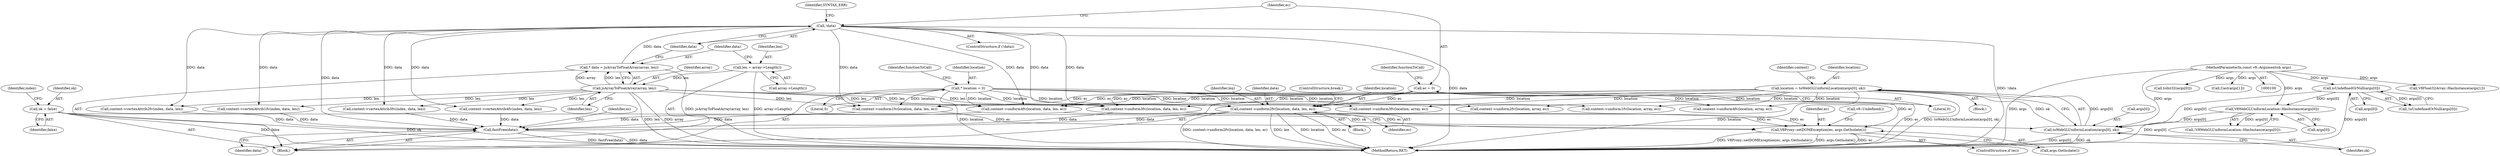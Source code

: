digraph "0_Chrome_e9372a1bfd3588a80fcf49aa07321f0971dd6091_64@pointer" {
"1000290" [label="(Call,context->uniform2fv(location, data, len, ec))"];
"1000121" [label="(Call,* location = 0)"];
"1000155" [label="(Call,location = toWebGLUniformLocation(args[0], ok))"];
"1000157" [label="(Call,toWebGLUniformLocation(args[0], ok))"];
"1000147" [label="(Call,V8WebGLUniformLocation::HasInstance(args[0]))"];
"1000142" [label="(Call,isUndefinedOrNull(args[0]))"];
"1000101" [label="(MethodParameterIn,const v8::Arguments& args)"];
"1000112" [label="(Call,ok = false)"];
"1000267" [label="(Call,!data)"];
"1000261" [label="(Call,* data = jsArrayToFloatArray(array, len))"];
"1000263" [label="(Call,jsArrayToFloatArray(array, len))"];
"1000257" [label="(Call,len = array->Length())"];
"1000276" [label="(Call,ec = 0)"];
"1000337" [label="(Call,fastFree(data))"];
"1000341" [label="(Call,V8Proxy::setDOMException(ec, args.GetIsolate()))"];
"1000337" [label="(Call,fastFree(data))"];
"1000281" [label="(Block,)"];
"1000157" [label="(Call,toWebGLUniformLocation(args[0], ok))"];
"1000259" [label="(Call,array->Length())"];
"1000101" [label="(MethodParameterIn,const v8::Arguments& args)"];
"1000141" [label="(Call,!isUndefinedOrNull(args[0]))"];
"1000294" [label="(Identifier,ec)"];
"1000142" [label="(Call,isUndefinedOrNull(args[0]))"];
"1000283" [label="(Call,context->uniform1fv(location, data, len, ec))"];
"1000117" [label="(Identifier,index)"];
"1000268" [label="(Identifier,data)"];
"1000323" [label="(Call,context->vertexAttrib3fv(index, data, len))"];
"1000103" [label="(Block,)"];
"1000156" [label="(Identifier,location)"];
"1000168" [label="(Call,V8Float32Array::HasInstance(args[1]))"];
"1000123" [label="(Literal,0)"];
"1000265" [label="(Identifier,len)"];
"1000155" [label="(Call,location = toWebGLUniformLocation(args[0], ok))"];
"1000261" [label="(Call,* data = jsArrayToFloatArray(array, len))"];
"1000267" [label="(Call,!data)"];
"1000161" [label="(Identifier,ok)"];
"1000346" [label="(MethodReturn,RET)"];
"1000129" [label="(Call,toInt32(args[0]))"];
"1000266" [label="(ControlStructure,if (!data))"];
"1000258" [label="(Identifier,len)"];
"1000113" [label="(Identifier,ok)"];
"1000317" [label="(Call,context->vertexAttrib2fv(index, data, len))"];
"1000164" [label="(Identifier,context)"];
"1000257" [label="(Call,len = array->Length())"];
"1000147" [label="(Call,V8WebGLUniformLocation::HasInstance(args[0]))"];
"1000311" [label="(Call,context->vertexAttrib1fv(index, data, len))"];
"1000112" [label="(Call,ok = false)"];
"1000280" [label="(Identifier,functionToCall)"];
"1000290" [label="(Call,context->uniform2fv(location, data, len, ec))"];
"1000252" [label="(Call,Cast(args[1]))"];
"1000297" [label="(Call,context->uniform3fv(location, data, len, ec))"];
"1000202" [label="(Call,context->uniform3fv(location, array, ec))"];
"1000134" [label="(Block,)"];
"1000262" [label="(Identifier,data)"];
"1000340" [label="(Identifier,ec)"];
"1000339" [label="(ControlStructure,if (ec))"];
"1000342" [label="(Identifier,ec)"];
"1000276" [label="(Call,ec = 0)"];
"1000122" [label="(Identifier,location)"];
"1000271" [label="(Identifier,SYNTAX_ERR)"];
"1000292" [label="(Identifier,data)"];
"1000126" [label="(Identifier,functionToCall)"];
"1000196" [label="(Call,context->uniform2fv(location, array, ec))"];
"1000345" [label="(Call,v8::Undefined())"];
"1000341" [label="(Call,V8Proxy::setDOMException(ec, args.GetIsolate()))"];
"1000263" [label="(Call,jsArrayToFloatArray(array, len))"];
"1000304" [label="(Call,context->uniform4fv(location, data, len, ec))"];
"1000158" [label="(Call,args[0])"];
"1000329" [label="(Call,context->vertexAttrib4fv(index, data, len))"];
"1000295" [label="(ControlStructure,break;)"];
"1000148" [label="(Call,args[0])"];
"1000114" [label="(Identifier,false)"];
"1000146" [label="(Call,!V8WebGLUniformLocation::HasInstance(args[0]))"];
"1000264" [label="(Identifier,array)"];
"1000278" [label="(Literal,0)"];
"1000277" [label="(Identifier,ec)"];
"1000143" [label="(Call,args[0])"];
"1000338" [label="(Identifier,data)"];
"1000343" [label="(Call,args.GetIsolate())"];
"1000121" [label="(Call,* location = 0)"];
"1000208" [label="(Call,context->uniform4fv(location, array, ec))"];
"1000291" [label="(Identifier,location)"];
"1000190" [label="(Call,context->uniform1fv(location, array, ec))"];
"1000293" [label="(Identifier,len)"];
"1000290" -> "1000281"  [label="AST: "];
"1000290" -> "1000294"  [label="CFG: "];
"1000291" -> "1000290"  [label="AST: "];
"1000292" -> "1000290"  [label="AST: "];
"1000293" -> "1000290"  [label="AST: "];
"1000294" -> "1000290"  [label="AST: "];
"1000295" -> "1000290"  [label="CFG: "];
"1000290" -> "1000346"  [label="DDG: location"];
"1000290" -> "1000346"  [label="DDG: ec"];
"1000290" -> "1000346"  [label="DDG: context->uniform2fv(location, data, len, ec)"];
"1000290" -> "1000346"  [label="DDG: len"];
"1000121" -> "1000290"  [label="DDG: location"];
"1000155" -> "1000290"  [label="DDG: location"];
"1000267" -> "1000290"  [label="DDG: data"];
"1000263" -> "1000290"  [label="DDG: len"];
"1000276" -> "1000290"  [label="DDG: ec"];
"1000290" -> "1000337"  [label="DDG: data"];
"1000290" -> "1000341"  [label="DDG: ec"];
"1000121" -> "1000103"  [label="AST: "];
"1000121" -> "1000123"  [label="CFG: "];
"1000122" -> "1000121"  [label="AST: "];
"1000123" -> "1000121"  [label="AST: "];
"1000126" -> "1000121"  [label="CFG: "];
"1000121" -> "1000346"  [label="DDG: location"];
"1000121" -> "1000190"  [label="DDG: location"];
"1000121" -> "1000196"  [label="DDG: location"];
"1000121" -> "1000202"  [label="DDG: location"];
"1000121" -> "1000208"  [label="DDG: location"];
"1000121" -> "1000283"  [label="DDG: location"];
"1000121" -> "1000297"  [label="DDG: location"];
"1000121" -> "1000304"  [label="DDG: location"];
"1000155" -> "1000134"  [label="AST: "];
"1000155" -> "1000157"  [label="CFG: "];
"1000156" -> "1000155"  [label="AST: "];
"1000157" -> "1000155"  [label="AST: "];
"1000164" -> "1000155"  [label="CFG: "];
"1000155" -> "1000346"  [label="DDG: toWebGLUniformLocation(args[0], ok)"];
"1000155" -> "1000346"  [label="DDG: location"];
"1000157" -> "1000155"  [label="DDG: args[0]"];
"1000157" -> "1000155"  [label="DDG: ok"];
"1000155" -> "1000190"  [label="DDG: location"];
"1000155" -> "1000196"  [label="DDG: location"];
"1000155" -> "1000202"  [label="DDG: location"];
"1000155" -> "1000208"  [label="DDG: location"];
"1000155" -> "1000283"  [label="DDG: location"];
"1000155" -> "1000297"  [label="DDG: location"];
"1000155" -> "1000304"  [label="DDG: location"];
"1000157" -> "1000161"  [label="CFG: "];
"1000158" -> "1000157"  [label="AST: "];
"1000161" -> "1000157"  [label="AST: "];
"1000157" -> "1000346"  [label="DDG: args[0]"];
"1000157" -> "1000346"  [label="DDG: ok"];
"1000147" -> "1000157"  [label="DDG: args[0]"];
"1000142" -> "1000157"  [label="DDG: args[0]"];
"1000101" -> "1000157"  [label="DDG: args"];
"1000112" -> "1000157"  [label="DDG: ok"];
"1000147" -> "1000146"  [label="AST: "];
"1000147" -> "1000148"  [label="CFG: "];
"1000148" -> "1000147"  [label="AST: "];
"1000146" -> "1000147"  [label="CFG: "];
"1000147" -> "1000346"  [label="DDG: args[0]"];
"1000147" -> "1000146"  [label="DDG: args[0]"];
"1000142" -> "1000147"  [label="DDG: args[0]"];
"1000101" -> "1000147"  [label="DDG: args"];
"1000142" -> "1000141"  [label="AST: "];
"1000142" -> "1000143"  [label="CFG: "];
"1000143" -> "1000142"  [label="AST: "];
"1000141" -> "1000142"  [label="CFG: "];
"1000142" -> "1000346"  [label="DDG: args[0]"];
"1000142" -> "1000141"  [label="DDG: args[0]"];
"1000101" -> "1000142"  [label="DDG: args"];
"1000101" -> "1000100"  [label="AST: "];
"1000101" -> "1000346"  [label="DDG: args"];
"1000101" -> "1000129"  [label="DDG: args"];
"1000101" -> "1000168"  [label="DDG: args"];
"1000101" -> "1000252"  [label="DDG: args"];
"1000112" -> "1000103"  [label="AST: "];
"1000112" -> "1000114"  [label="CFG: "];
"1000113" -> "1000112"  [label="AST: "];
"1000114" -> "1000112"  [label="AST: "];
"1000117" -> "1000112"  [label="CFG: "];
"1000112" -> "1000346"  [label="DDG: false"];
"1000112" -> "1000346"  [label="DDG: ok"];
"1000267" -> "1000266"  [label="AST: "];
"1000267" -> "1000268"  [label="CFG: "];
"1000268" -> "1000267"  [label="AST: "];
"1000271" -> "1000267"  [label="CFG: "];
"1000277" -> "1000267"  [label="CFG: "];
"1000267" -> "1000346"  [label="DDG: !data"];
"1000267" -> "1000346"  [label="DDG: data"];
"1000261" -> "1000267"  [label="DDG: data"];
"1000267" -> "1000283"  [label="DDG: data"];
"1000267" -> "1000297"  [label="DDG: data"];
"1000267" -> "1000304"  [label="DDG: data"];
"1000267" -> "1000311"  [label="DDG: data"];
"1000267" -> "1000317"  [label="DDG: data"];
"1000267" -> "1000323"  [label="DDG: data"];
"1000267" -> "1000329"  [label="DDG: data"];
"1000267" -> "1000337"  [label="DDG: data"];
"1000261" -> "1000103"  [label="AST: "];
"1000261" -> "1000263"  [label="CFG: "];
"1000262" -> "1000261"  [label="AST: "];
"1000263" -> "1000261"  [label="AST: "];
"1000268" -> "1000261"  [label="CFG: "];
"1000261" -> "1000346"  [label="DDG: jsArrayToFloatArray(array, len)"];
"1000263" -> "1000261"  [label="DDG: array"];
"1000263" -> "1000261"  [label="DDG: len"];
"1000263" -> "1000265"  [label="CFG: "];
"1000264" -> "1000263"  [label="AST: "];
"1000265" -> "1000263"  [label="AST: "];
"1000263" -> "1000346"  [label="DDG: len"];
"1000263" -> "1000346"  [label="DDG: array"];
"1000257" -> "1000263"  [label="DDG: len"];
"1000263" -> "1000283"  [label="DDG: len"];
"1000263" -> "1000297"  [label="DDG: len"];
"1000263" -> "1000304"  [label="DDG: len"];
"1000263" -> "1000311"  [label="DDG: len"];
"1000263" -> "1000317"  [label="DDG: len"];
"1000263" -> "1000323"  [label="DDG: len"];
"1000263" -> "1000329"  [label="DDG: len"];
"1000257" -> "1000103"  [label="AST: "];
"1000257" -> "1000259"  [label="CFG: "];
"1000258" -> "1000257"  [label="AST: "];
"1000259" -> "1000257"  [label="AST: "];
"1000262" -> "1000257"  [label="CFG: "];
"1000257" -> "1000346"  [label="DDG: array->Length()"];
"1000276" -> "1000103"  [label="AST: "];
"1000276" -> "1000278"  [label="CFG: "];
"1000277" -> "1000276"  [label="AST: "];
"1000278" -> "1000276"  [label="AST: "];
"1000280" -> "1000276"  [label="CFG: "];
"1000276" -> "1000346"  [label="DDG: ec"];
"1000276" -> "1000283"  [label="DDG: ec"];
"1000276" -> "1000297"  [label="DDG: ec"];
"1000276" -> "1000304"  [label="DDG: ec"];
"1000276" -> "1000341"  [label="DDG: ec"];
"1000337" -> "1000103"  [label="AST: "];
"1000337" -> "1000338"  [label="CFG: "];
"1000338" -> "1000337"  [label="AST: "];
"1000340" -> "1000337"  [label="CFG: "];
"1000337" -> "1000346"  [label="DDG: data"];
"1000337" -> "1000346"  [label="DDG: fastFree(data)"];
"1000329" -> "1000337"  [label="DDG: data"];
"1000297" -> "1000337"  [label="DDG: data"];
"1000304" -> "1000337"  [label="DDG: data"];
"1000323" -> "1000337"  [label="DDG: data"];
"1000283" -> "1000337"  [label="DDG: data"];
"1000311" -> "1000337"  [label="DDG: data"];
"1000317" -> "1000337"  [label="DDG: data"];
"1000341" -> "1000339"  [label="AST: "];
"1000341" -> "1000343"  [label="CFG: "];
"1000342" -> "1000341"  [label="AST: "];
"1000343" -> "1000341"  [label="AST: "];
"1000345" -> "1000341"  [label="CFG: "];
"1000341" -> "1000346"  [label="DDG: args.GetIsolate()"];
"1000341" -> "1000346"  [label="DDG: ec"];
"1000341" -> "1000346"  [label="DDG: V8Proxy::setDOMException(ec, args.GetIsolate())"];
"1000283" -> "1000341"  [label="DDG: ec"];
"1000297" -> "1000341"  [label="DDG: ec"];
"1000304" -> "1000341"  [label="DDG: ec"];
}
